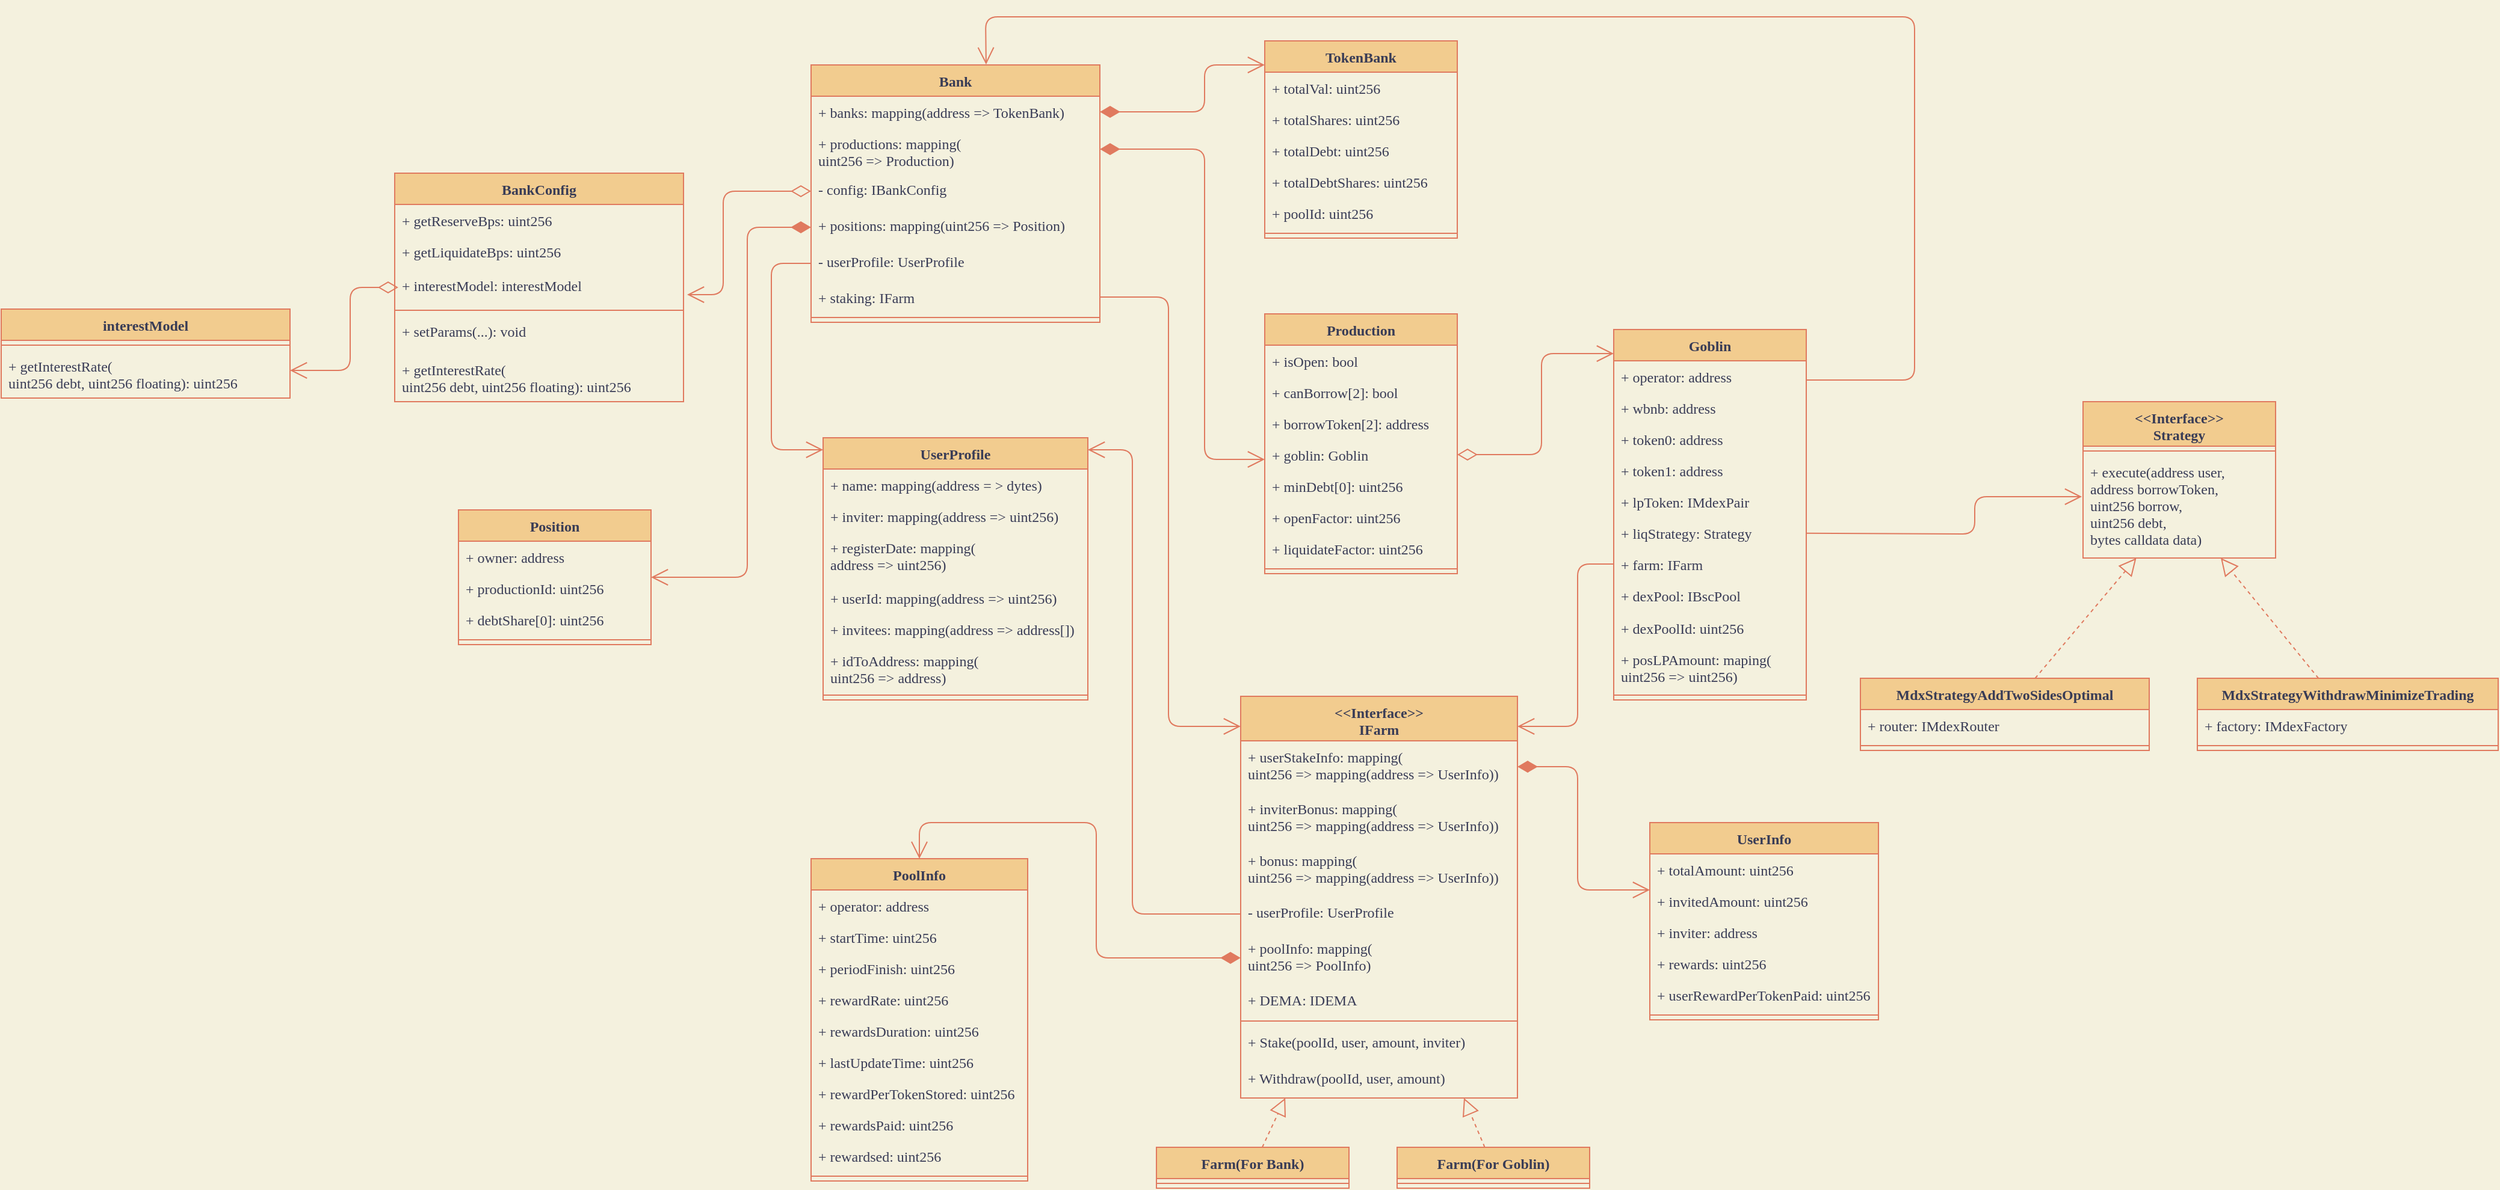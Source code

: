 <mxfile version="12.2.4" pages="1"><diagram id="jswmAK12UX1AshvY_wTH" name="Page-1"><mxGraphModel dx="1040" dy="765" grid="1" gridSize="10" guides="1" tooltips="1" connect="1" arrows="1" fold="1" page="1" pageScale="1" pageWidth="827" pageHeight="1169" background="#F4F1DE" math="0" shadow="0"><root><mxCell id="0"/><mxCell id="1" parent="0"/><mxCell id="24" value="Bank" style="swimlane;fontStyle=1;align=center;verticalAlign=top;childLayout=stackLayout;horizontal=1;startSize=26;horizontalStack=0;resizeParent=1;resizeParentMax=0;resizeLast=0;collapsible=1;marginBottom=0;fillColor=#F2CC8F;strokeColor=#E07A5F;fontColor=#393C56;fontFamily=Times New Roman;" parent="1" vertex="1"><mxGeometry x="693" y="60" width="240" height="214" as="geometry"/></mxCell><mxCell id="25" value="+ banks: mapping(address =&gt; TokenBank)" style="text;strokeColor=none;fillColor=none;align=left;verticalAlign=top;spacingLeft=4;spacingRight=4;overflow=hidden;rotatable=0;points=[[0,0.5],[1,0.5]];portConstraint=eastwest;fontColor=#393C56;fontFamily=Times New Roman;" parent="24" vertex="1"><mxGeometry y="26" width="240" height="26" as="geometry"/></mxCell><mxCell id="26" value="+ productions: mapping(&#10;uint256 =&gt; Production)" style="text;strokeColor=none;fillColor=none;align=left;verticalAlign=top;spacingLeft=4;spacingRight=4;overflow=hidden;rotatable=0;points=[[0,0.5],[1,0.5]];portConstraint=eastwest;fontColor=#393C56;fontFamily=Times New Roman;" parent="24" vertex="1"><mxGeometry y="52" width="240" height="38" as="geometry"/></mxCell><mxCell id="57" value="- config: IBankConfig" style="text;strokeColor=none;fillColor=none;align=left;verticalAlign=top;spacingLeft=4;spacingRight=4;overflow=hidden;rotatable=0;points=[[0,0.5],[1,0.5]];portConstraint=eastwest;fontColor=#393C56;fontFamily=Times New Roman;" parent="24" vertex="1"><mxGeometry y="90" width="240" height="30" as="geometry"/></mxCell><mxCell id="27" value="+ positions: mapping(uint256 =&gt; Position)" style="text;strokeColor=none;fillColor=none;align=left;verticalAlign=top;spacingLeft=4;spacingRight=4;overflow=hidden;rotatable=0;points=[[0,0.5],[1,0.5]];portConstraint=eastwest;fontColor=#393C56;fontFamily=Times New Roman;" parent="24" vertex="1"><mxGeometry y="120" width="240" height="30" as="geometry"/></mxCell><mxCell id="148" value="- userProfile: UserProfile" style="text;strokeColor=none;fillColor=none;align=left;verticalAlign=top;spacingLeft=4;spacingRight=4;overflow=hidden;rotatable=0;points=[[0,0.5],[1,0.5]];portConstraint=eastwest;fontColor=#393C56;fontFamily=Times New Roman;" parent="24" vertex="1"><mxGeometry y="150" width="240" height="30" as="geometry"/></mxCell><mxCell id="153" value="+ staking: IFarm" style="text;strokeColor=none;fillColor=none;align=left;verticalAlign=top;spacingLeft=4;spacingRight=4;overflow=hidden;rotatable=0;points=[[0,0.5],[1,0.5]];portConstraint=eastwest;fontColor=#393C56;fontFamily=Times New Roman;" parent="24" vertex="1"><mxGeometry y="180" width="240" height="26" as="geometry"/></mxCell><mxCell id="28" value="" style="line;strokeWidth=1;fillColor=none;align=left;verticalAlign=middle;spacingTop=-1;spacingLeft=3;spacingRight=3;rotatable=0;labelPosition=right;points=[];portConstraint=eastwest;strokeColor=#E07A5F;fontColor=#393C56;fontFamily=Times New Roman;labelBackgroundColor=#F4F1DE;" parent="24" vertex="1"><mxGeometry y="206" width="240" height="8" as="geometry"/></mxCell><mxCell id="32" value="TokenBank" style="swimlane;fontStyle=1;align=center;verticalAlign=top;childLayout=stackLayout;horizontal=1;startSize=26;horizontalStack=0;resizeParent=1;resizeParentMax=0;resizeLast=0;collapsible=1;marginBottom=0;fillColor=#F2CC8F;strokeColor=#E07A5F;fontColor=#393C56;fontFamily=Times New Roman;" parent="1" vertex="1"><mxGeometry x="1070" y="40.0" width="160" height="164" as="geometry"/></mxCell><mxCell id="33" value="+ totalVal: uint256" style="text;strokeColor=none;fillColor=none;align=left;verticalAlign=top;spacingLeft=4;spacingRight=4;overflow=hidden;rotatable=0;points=[[0,0.5],[1,0.5]];portConstraint=eastwest;fontColor=#393C56;labelBackgroundColor=none;fontFamily=Times New Roman;" parent="32" vertex="1"><mxGeometry y="26" width="160" height="26" as="geometry"/></mxCell><mxCell id="196" value="+ totalShares: uint256" style="text;strokeColor=none;fillColor=none;align=left;verticalAlign=top;spacingLeft=4;spacingRight=4;overflow=hidden;rotatable=0;points=[[0,0.5],[1,0.5]];portConstraint=eastwest;fontColor=#393C56;labelBackgroundColor=none;fontFamily=Times New Roman;" parent="32" vertex="1"><mxGeometry y="52" width="160" height="26" as="geometry"/></mxCell><mxCell id="34" value="+ totalDebt: uint256" style="text;strokeColor=none;fillColor=none;align=left;verticalAlign=top;spacingLeft=4;spacingRight=4;overflow=hidden;rotatable=0;points=[[0,0.5],[1,0.5]];portConstraint=eastwest;fontColor=#393C56;fontFamily=Times New Roman;" parent="32" vertex="1"><mxGeometry y="78" width="160" height="26" as="geometry"/></mxCell><mxCell id="37" value="+ totalDebtShares: uint256" style="text;strokeColor=none;fillColor=none;align=left;verticalAlign=top;spacingLeft=4;spacingRight=4;overflow=hidden;rotatable=0;points=[[0,0.5],[1,0.5]];portConstraint=eastwest;fontColor=#393C56;fontFamily=Times New Roman;" parent="32" vertex="1"><mxGeometry y="104" width="160" height="26" as="geometry"/></mxCell><mxCell id="147" value="+ poolId: uint256" style="text;strokeColor=none;fillColor=none;align=left;verticalAlign=top;spacingLeft=4;spacingRight=4;overflow=hidden;rotatable=0;points=[[0,0.5],[1,0.5]];portConstraint=eastwest;fontColor=#393C56;fontFamily=Times New Roman;" parent="32" vertex="1"><mxGeometry y="130" width="160" height="26" as="geometry"/></mxCell><mxCell id="35" value="" style="line;strokeWidth=1;fillColor=none;align=left;verticalAlign=middle;spacingTop=-1;spacingLeft=3;spacingRight=3;rotatable=0;labelPosition=right;points=[];portConstraint=eastwest;strokeColor=#E07A5F;fontColor=#393C56;fontFamily=Times New Roman;labelBackgroundColor=#F4F1DE;" parent="32" vertex="1"><mxGeometry y="156" width="160" height="8" as="geometry"/></mxCell><mxCell id="36" value="" style="endArrow=open;html=1;endSize=12;startArrow=diamondThin;startSize=14;startFill=1;edgeStyle=orthogonalEdgeStyle;align=left;verticalAlign=bottom;strokeColor=#E07A5F;fillColor=#F2CC8F;fontColor=#393C56;fontFamily=Times New Roman;labelBackgroundColor=#F4F1DE;" parent="1" source="25" target="32" edge="1"><mxGeometry x="-1" y="3" relative="1" as="geometry"><mxPoint x="933" y="100.004" as="sourcePoint"/><mxPoint x="989" y="130" as="targetPoint"/><Array as="points"><mxPoint x="1020" y="99"/><mxPoint x="1020" y="60"/></Array></mxGeometry></mxCell><mxCell id="43" value="Production" style="swimlane;fontStyle=1;align=center;verticalAlign=top;childLayout=stackLayout;horizontal=1;startSize=26;horizontalStack=0;resizeParent=1;resizeParentMax=0;resizeLast=0;collapsible=1;marginBottom=0;fillColor=#F2CC8F;strokeColor=#E07A5F;fontColor=#393C56;fontFamily=Times New Roman;" parent="1" vertex="1"><mxGeometry x="1070" y="267" width="160" height="216" as="geometry"/></mxCell><mxCell id="191" value="+ isOpen: bool" style="text;strokeColor=none;fillColor=none;align=left;verticalAlign=top;spacingLeft=4;spacingRight=4;overflow=hidden;rotatable=0;points=[[0,0.5],[1,0.5]];portConstraint=eastwest;fontColor=#393C56;fontFamily=Times New Roman;" parent="43" vertex="1"><mxGeometry y="26" width="160" height="26" as="geometry"/></mxCell><mxCell id="193" value="+ canBorrow[2]: bool" style="text;strokeColor=none;fillColor=none;align=left;verticalAlign=top;spacingLeft=4;spacingRight=4;overflow=hidden;rotatable=0;points=[[0,0.5],[1,0.5]];portConstraint=eastwest;fontColor=#393C56;fontFamily=Times New Roman;" parent="43" vertex="1"><mxGeometry y="52" width="160" height="26" as="geometry"/></mxCell><mxCell id="192" value="+ borrowToken[2]: address" style="text;strokeColor=none;fillColor=none;align=left;verticalAlign=top;spacingLeft=4;spacingRight=4;overflow=hidden;rotatable=0;points=[[0,0.5],[1,0.5]];portConstraint=eastwest;fontColor=#393C56;labelBackgroundColor=none;fontFamily=Times New Roman;" parent="43" vertex="1"><mxGeometry y="78" width="160" height="26" as="geometry"/></mxCell><mxCell id="45" value="+ goblin: Goblin" style="text;strokeColor=none;fillColor=none;align=left;verticalAlign=top;spacingLeft=4;spacingRight=4;overflow=hidden;rotatable=0;points=[[0,0.5],[1,0.5]];portConstraint=eastwest;fontColor=#393C56;fontFamily=Times New Roman;" parent="43" vertex="1"><mxGeometry y="104" width="160" height="26" as="geometry"/></mxCell><mxCell id="194" value="+ minDebt[0]: uint256" style="text;strokeColor=none;fillColor=none;align=left;verticalAlign=top;spacingLeft=4;spacingRight=4;overflow=hidden;rotatable=0;points=[[0,0.5],[1,0.5]];portConstraint=eastwest;fontColor=#393C56;fontFamily=Times New Roman;" parent="43" vertex="1"><mxGeometry y="130" width="160" height="26" as="geometry"/></mxCell><mxCell id="46" value="+ openFactor: uint256" style="text;strokeColor=none;fillColor=none;align=left;verticalAlign=top;spacingLeft=4;spacingRight=4;overflow=hidden;rotatable=0;points=[[0,0.5],[1,0.5]];portConstraint=eastwest;fontColor=#393C56;fontFamily=Times New Roman;" parent="43" vertex="1"><mxGeometry y="156" width="160" height="26" as="geometry"/></mxCell><mxCell id="49" value="+ liquidateFactor: uint256" style="text;strokeColor=none;fillColor=none;align=left;verticalAlign=top;spacingLeft=4;spacingRight=4;overflow=hidden;rotatable=0;points=[[0,0.5],[1,0.5]];portConstraint=eastwest;fontColor=#393C56;fontFamily=Times New Roman;" parent="43" vertex="1"><mxGeometry y="182" width="160" height="26" as="geometry"/></mxCell><mxCell id="47" value="" style="line;strokeWidth=1;fillColor=none;align=left;verticalAlign=middle;spacingTop=-1;spacingLeft=3;spacingRight=3;rotatable=0;labelPosition=right;points=[];portConstraint=eastwest;strokeColor=#E07A5F;fontColor=#393C56;fontFamily=Times New Roman;labelBackgroundColor=#F4F1DE;" parent="43" vertex="1"><mxGeometry y="208" width="160" height="8" as="geometry"/></mxCell><mxCell id="48" value="" style="endArrow=open;html=1;endSize=12;startArrow=diamondThin;startSize=14;startFill=1;edgeStyle=orthogonalEdgeStyle;align=left;verticalAlign=bottom;strokeColor=#E07A5F;fillColor=#F2CC8F;fontColor=#393C56;fontFamily=Times New Roman;labelBackgroundColor=#F4F1DE;" parent="1" source="26" target="43" edge="1"><mxGeometry x="-1" y="3" relative="1" as="geometry"><mxPoint x="937" y="130" as="sourcePoint"/><mxPoint x="1020" y="280" as="targetPoint"/><Array as="points"><mxPoint x="1020" y="130"/><mxPoint x="1020" y="388"/></Array></mxGeometry></mxCell><mxCell id="50" value="Position" style="swimlane;fontStyle=1;align=center;verticalAlign=top;childLayout=stackLayout;horizontal=1;startSize=26;horizontalStack=0;resizeParent=1;resizeParentMax=0;resizeLast=0;collapsible=1;marginBottom=0;fillColor=#F2CC8F;strokeColor=#E07A5F;fontColor=#393C56;fontFamily=Times New Roman;" parent="1" vertex="1"><mxGeometry x="400" y="430" width="160" height="112" as="geometry"/></mxCell><mxCell id="51" value="+ owner: address" style="text;strokeColor=none;fillColor=none;align=left;verticalAlign=top;spacingLeft=4;spacingRight=4;overflow=hidden;rotatable=0;points=[[0,0.5],[1,0.5]];portConstraint=eastwest;fontColor=#393C56;labelBackgroundColor=none;fontFamily=Times New Roman;" parent="50" vertex="1"><mxGeometry y="26" width="160" height="26" as="geometry"/></mxCell><mxCell id="52" value="+ productionId: uint256" style="text;strokeColor=none;fillColor=none;align=left;verticalAlign=top;spacingLeft=4;spacingRight=4;overflow=hidden;rotatable=0;points=[[0,0.5],[1,0.5]];portConstraint=eastwest;fontColor=#393C56;fontFamily=Times New Roman;" parent="50" vertex="1"><mxGeometry y="52" width="160" height="26" as="geometry"/></mxCell><mxCell id="53" value="+ debtShare[0]: uint256" style="text;strokeColor=none;fillColor=none;align=left;verticalAlign=top;spacingLeft=4;spacingRight=4;overflow=hidden;rotatable=0;points=[[0,0.5],[1,0.5]];portConstraint=eastwest;fontColor=#393C56;fontFamily=Times New Roman;" parent="50" vertex="1"><mxGeometry y="78" width="160" height="26" as="geometry"/></mxCell><mxCell id="55" value="" style="line;strokeWidth=1;fillColor=none;align=left;verticalAlign=middle;spacingTop=-1;spacingLeft=3;spacingRight=3;rotatable=0;labelPosition=right;points=[];portConstraint=eastwest;strokeColor=#E07A5F;fontColor=#393C56;fontFamily=Times New Roman;labelBackgroundColor=#F4F1DE;" parent="50" vertex="1"><mxGeometry y="104" width="160" height="8" as="geometry"/></mxCell><mxCell id="56" value="" style="endArrow=open;html=1;endSize=12;startArrow=diamondThin;startSize=14;startFill=1;edgeStyle=orthogonalEdgeStyle;align=left;verticalAlign=bottom;strokeColor=#E07A5F;fillColor=#F2CC8F;fontColor=#393C56;fontFamily=Times New Roman;labelBackgroundColor=#F4F1DE;" parent="1" source="27" target="50" edge="1"><mxGeometry x="-1" y="3" relative="1" as="geometry"><mxPoint x="670" y="210" as="sourcePoint"/><mxPoint x="1020" y="440" as="targetPoint"/><Array as="points"><mxPoint x="640" y="195"/><mxPoint x="640" y="486"/></Array></mxGeometry></mxCell><mxCell id="58" value="BankConfig" style="swimlane;fontStyle=1;align=center;verticalAlign=top;childLayout=stackLayout;horizontal=1;startSize=26;horizontalStack=0;resizeParent=1;resizeParentMax=0;resizeLast=0;collapsible=1;marginBottom=0;fillColor=#F2CC8F;strokeColor=#E07A5F;fontColor=#393C56;fontFamily=Times New Roman;" parent="1" vertex="1"><mxGeometry x="347" y="150" width="240" height="190" as="geometry"/></mxCell><mxCell id="59" value="+ getReserveBps: uint256" style="text;strokeColor=none;fillColor=none;align=left;verticalAlign=top;spacingLeft=4;spacingRight=4;overflow=hidden;rotatable=0;points=[[0,0.5],[1,0.5]];portConstraint=eastwest;fontColor=#393C56;fontFamily=Times New Roman;" parent="58" vertex="1"><mxGeometry y="26" width="240" height="26" as="geometry"/></mxCell><mxCell id="60" value="+ getLiquidateBps: uint256" style="text;strokeColor=none;fillColor=none;align=left;verticalAlign=top;spacingLeft=4;spacingRight=4;overflow=hidden;rotatable=0;points=[[0,0.5],[1,0.5]];portConstraint=eastwest;fontColor=#393C56;fontFamily=Times New Roman;" parent="58" vertex="1"><mxGeometry y="52" width="240" height="28" as="geometry"/></mxCell><mxCell id="61" value="+ interestModel: interestModel" style="text;strokeColor=none;fillColor=none;align=left;verticalAlign=top;spacingLeft=4;spacingRight=4;overflow=hidden;rotatable=0;points=[[0,0.5],[1,0.5]];portConstraint=eastwest;fontColor=#393C56;fontFamily=Times New Roman;" parent="58" vertex="1"><mxGeometry y="80" width="240" height="30" as="geometry"/></mxCell><mxCell id="63" value="" style="line;strokeWidth=1;fillColor=none;align=left;verticalAlign=middle;spacingTop=-1;spacingLeft=3;spacingRight=3;rotatable=0;labelPosition=right;points=[];portConstraint=eastwest;strokeColor=#E07A5F;fontColor=#393C56;fontFamily=Times New Roman;labelBackgroundColor=#F4F1DE;" parent="58" vertex="1"><mxGeometry y="110" width="240" height="8" as="geometry"/></mxCell><mxCell id="64" value="+ setParams(...): void" style="text;strokeColor=none;fillColor=none;align=left;verticalAlign=top;spacingLeft=4;spacingRight=4;overflow=hidden;rotatable=0;points=[[0,0.5],[1,0.5]];portConstraint=eastwest;fontColor=#393C56;html=1;fontFamily=Times New Roman;" parent="58" vertex="1"><mxGeometry y="118" width="240" height="32" as="geometry"/></mxCell><mxCell id="65" value="+ getInterestRate(&lt;br&gt;uint256 debt, uint256 floating): uint256" style="text;strokeColor=none;fillColor=none;align=left;verticalAlign=top;spacingLeft=4;spacingRight=4;overflow=hidden;rotatable=0;points=[[0,0.5],[1,0.5]];portConstraint=eastwest;fontColor=#393C56;html=1;fontFamily=Times New Roman;" parent="58" vertex="1"><mxGeometry y="150" width="240" height="40" as="geometry"/></mxCell><mxCell id="67" value="interestModel" style="swimlane;fontStyle=1;align=center;verticalAlign=top;childLayout=stackLayout;horizontal=1;startSize=26;horizontalStack=0;resizeParent=1;resizeParentMax=0;resizeLast=0;collapsible=1;marginBottom=0;fillColor=#F2CC8F;strokeColor=#E07A5F;fontColor=#393C56;fontFamily=Times New Roman;" parent="1" vertex="1"><mxGeometry x="20" y="263" width="240" height="74" as="geometry"/></mxCell><mxCell id="72" value="" style="line;strokeWidth=1;fillColor=none;align=left;verticalAlign=middle;spacingTop=-1;spacingLeft=3;spacingRight=3;rotatable=0;labelPosition=right;points=[];portConstraint=eastwest;strokeColor=#E07A5F;fontColor=#393C56;fontFamily=Times New Roman;labelBackgroundColor=#F4F1DE;" parent="67" vertex="1"><mxGeometry y="26" width="240" height="8" as="geometry"/></mxCell><mxCell id="74" value="+ getInterestRate(&lt;br&gt;uint256 debt, uint256 floating): uint256" style="text;strokeColor=none;fillColor=none;align=left;verticalAlign=top;spacingLeft=4;spacingRight=4;overflow=hidden;rotatable=0;points=[[0,0.5],[1,0.5]];portConstraint=eastwest;fontColor=#393C56;html=1;fontFamily=Times New Roman;" parent="67" vertex="1"><mxGeometry y="34" width="240" height="40" as="geometry"/></mxCell><mxCell id="77" value="" style="endArrow=open;html=1;endSize=12;startArrow=diamondThin;startSize=14;startFill=0;edgeStyle=orthogonalEdgeStyle;align=left;verticalAlign=bottom;strokeColor=#E07A5F;fontColor=#393C56;fontFamily=Times New Roman;labelBackgroundColor=#F4F1DE;" parent="1" edge="1"><mxGeometry x="-1" y="3" relative="1" as="geometry"><mxPoint x="350" y="245" as="sourcePoint"/><mxPoint x="260" y="314" as="targetPoint"/><Array as="points"><mxPoint x="310" y="245"/><mxPoint x="310" y="314"/></Array></mxGeometry></mxCell><mxCell id="78" value="" style="endArrow=open;html=1;endSize=12;startArrow=diamondThin;startSize=14;startFill=0;edgeStyle=orthogonalEdgeStyle;align=left;verticalAlign=bottom;strokeColor=#E07A5F;fontColor=#393C56;fontFamily=Times New Roman;labelBackgroundColor=#F4F1DE;" parent="1" source="57" edge="1"><mxGeometry x="-1" y="3" relative="1" as="geometry"><mxPoint x="640" y="180" as="sourcePoint"/><mxPoint x="590" y="251" as="targetPoint"/><Array as="points"><mxPoint x="620" y="165"/><mxPoint x="620" y="251"/></Array></mxGeometry></mxCell><mxCell id="82" value="" style="endArrow=open;html=1;endSize=12;startArrow=diamondThin;startSize=14;startFill=0;edgeStyle=orthogonalEdgeStyle;align=left;verticalAlign=bottom;strokeColor=#E07A5F;fontColor=#393C56;fontFamily=Times New Roman;labelBackgroundColor=#F4F1DE;" parent="1" source="45" target="83" edge="1"><mxGeometry x="-1" y="3" relative="1" as="geometry"><mxPoint x="1300" y="240" as="sourcePoint"/><mxPoint x="1320" y="360" as="targetPoint"/><Array as="points"><mxPoint x="1300" y="384"/><mxPoint x="1300" y="300"/></Array></mxGeometry></mxCell><mxCell id="83" value="Goblin" style="swimlane;fontStyle=1;align=center;verticalAlign=top;childLayout=stackLayout;horizontal=1;startSize=26;horizontalStack=0;resizeParent=1;resizeParentMax=0;resizeLast=0;collapsible=1;marginBottom=0;fillColor=#F2CC8F;strokeColor=#E07A5F;fontColor=#393C56;fontFamily=Times New Roman;" parent="1" vertex="1"><mxGeometry x="1360" y="280" width="160" height="308" as="geometry"/></mxCell><mxCell id="87" value="+ operator: address" style="text;strokeColor=none;fillColor=none;align=left;verticalAlign=top;spacingLeft=4;spacingRight=4;overflow=hidden;rotatable=0;points=[[0,0.5],[1,0.5]];portConstraint=eastwest;fontColor=#393C56;fontFamily=Times New Roman;" parent="83" vertex="1"><mxGeometry y="26" width="160" height="26" as="geometry"/></mxCell><mxCell id="84" value="+ wbnb: address" style="text;strokeColor=none;fillColor=none;align=left;verticalAlign=top;spacingLeft=4;spacingRight=4;overflow=hidden;rotatable=0;points=[[0,0.5],[1,0.5]];portConstraint=eastwest;fontColor=#393C56;labelBackgroundColor=none;fontFamily=Times New Roman;" parent="83" vertex="1"><mxGeometry y="52" width="160" height="26" as="geometry"/></mxCell><mxCell id="85" value="+ token0: address" style="text;strokeColor=none;fillColor=none;align=left;verticalAlign=top;spacingLeft=4;spacingRight=4;overflow=hidden;rotatable=0;points=[[0,0.5],[1,0.5]];portConstraint=eastwest;fontColor=#393C56;fontFamily=Times New Roman;" parent="83" vertex="1"><mxGeometry y="78" width="160" height="26" as="geometry"/></mxCell><mxCell id="86" value="+ token1: address" style="text;strokeColor=none;fillColor=none;align=left;verticalAlign=top;spacingLeft=4;spacingRight=4;overflow=hidden;rotatable=0;points=[[0,0.5],[1,0.5]];portConstraint=eastwest;fontColor=#393C56;fontFamily=Times New Roman;" parent="83" vertex="1"><mxGeometry y="104" width="160" height="26" as="geometry"/></mxCell><mxCell id="89" value="+ lpToken: IMdexPair" style="text;strokeColor=none;fillColor=none;align=left;verticalAlign=top;spacingLeft=4;spacingRight=4;overflow=hidden;rotatable=0;points=[[0,0.5],[1,0.5]];portConstraint=eastwest;fontColor=#393C56;fontFamily=Times New Roman;" parent="83" vertex="1"><mxGeometry y="130" width="160" height="26" as="geometry"/></mxCell><mxCell id="90" value="+ liqStrategy: Strategy" style="text;strokeColor=none;fillColor=none;align=left;verticalAlign=top;spacingLeft=4;spacingRight=4;overflow=hidden;rotatable=0;points=[[0,0.5],[1,0.5]];portConstraint=eastwest;fontColor=#393C56;fontFamily=Times New Roman;" parent="83" vertex="1"><mxGeometry y="156" width="160" height="26" as="geometry"/></mxCell><mxCell id="91" value="+ farm: IFarm" style="text;strokeColor=none;fillColor=none;align=left;verticalAlign=top;spacingLeft=4;spacingRight=4;overflow=hidden;rotatable=0;points=[[0,0.5],[1,0.5]];portConstraint=eastwest;fontColor=#393C56;fontFamily=Times New Roman;" parent="83" vertex="1"><mxGeometry y="182" width="160" height="26" as="geometry"/></mxCell><mxCell id="177" value="+ dexPool: IBscPool" style="text;strokeColor=none;fillColor=none;align=left;verticalAlign=top;spacingLeft=4;spacingRight=4;overflow=hidden;rotatable=0;points=[[0,0.5],[1,0.5]];portConstraint=eastwest;fontColor=#393C56;fontFamily=Times New Roman;" parent="83" vertex="1"><mxGeometry y="208" width="160" height="27" as="geometry"/></mxCell><mxCell id="166" value="+ dexPoolId: uint256" style="text;strokeColor=none;fillColor=none;align=left;verticalAlign=top;spacingLeft=4;spacingRight=4;overflow=hidden;rotatable=0;points=[[0,0.5],[1,0.5]];portConstraint=eastwest;fontColor=#393C56;fontFamily=Times New Roman;" parent="83" vertex="1"><mxGeometry y="235" width="160" height="26" as="geometry"/></mxCell><mxCell id="198" value="+ posLPAmount: maping(&#10;uint256 =&gt; uint256)" style="text;strokeColor=none;fillColor=none;align=left;verticalAlign=top;spacingLeft=4;spacingRight=4;overflow=hidden;rotatable=0;points=[[0,0.5],[1,0.5]];portConstraint=eastwest;fontColor=#393C56;fontFamily=Times New Roman;" parent="83" vertex="1"><mxGeometry y="261" width="160" height="39" as="geometry"/></mxCell><mxCell id="88" value="" style="line;strokeWidth=1;fillColor=none;align=left;verticalAlign=middle;spacingTop=-1;spacingLeft=3;spacingRight=3;rotatable=0;labelPosition=right;points=[];portConstraint=eastwest;strokeColor=#E07A5F;fontColor=#393C56;fontFamily=Times New Roman;labelBackgroundColor=#F4F1DE;" parent="83" vertex="1"><mxGeometry y="300" width="160" height="8" as="geometry"/></mxCell><mxCell id="92" value="" style="endArrow=open;endFill=1;endSize=12;html=1;strokeColor=#E07A5F;fillColor=#F2CC8F;fontColor=#393C56;entryX=0.606;entryY=-0.002;entryDx=0;entryDy=0;entryPerimeter=0;exitX=1;exitY=0.615;exitDx=0;exitDy=0;exitPerimeter=0;fontFamily=Times New Roman;labelBackgroundColor=#F4F1DE;" parent="1" source="87" target="24" edge="1"><mxGeometry width="160" relative="1" as="geometry"><mxPoint x="1520" y="400" as="sourcePoint"/><mxPoint x="900" y="30" as="targetPoint"/><Array as="points"><mxPoint x="1610" y="322"/><mxPoint x="1610" y="20"/><mxPoint x="1240" y="20"/><mxPoint x="838" y="20"/></Array></mxGeometry></mxCell><mxCell id="110" value="Farm(For Bank)" style="swimlane;fontStyle=1;align=center;verticalAlign=top;childLayout=stackLayout;horizontal=1;startSize=26;horizontalStack=0;resizeParent=1;resizeParentMax=0;resizeLast=0;collapsible=1;marginBottom=0;fillColor=#F2CC8F;strokeColor=#E07A5F;fontColor=#393C56;fontFamily=Times New Roman;" parent="1" vertex="1"><mxGeometry x="980" y="960" width="160" height="34" as="geometry"/></mxCell><mxCell id="113" value="" style="line;strokeWidth=1;fillColor=none;align=left;verticalAlign=middle;spacingTop=-1;spacingLeft=3;spacingRight=3;rotatable=0;labelPosition=right;points=[];portConstraint=eastwest;strokeColor=#E07A5F;fontColor=#393C56;fontFamily=Times New Roman;labelBackgroundColor=#F4F1DE;" parent="110" vertex="1"><mxGeometry y="26" width="160" height="8" as="geometry"/></mxCell><mxCell id="127" value="&lt;&lt;Interface&gt;&gt;&#10;Strategy" style="swimlane;fontStyle=1;align=center;verticalAlign=top;childLayout=stackLayout;horizontal=1;startSize=37;horizontalStack=0;resizeParent=1;resizeParentMax=0;resizeLast=0;collapsible=1;marginBottom=0;rounded=0;sketch=0;strokeColor=#E07A5F;fillColor=#F2CC8F;fontColor=#393C56;fontFamily=Times New Roman;" parent="1" vertex="1"><mxGeometry x="1750" y="340" width="160" height="130" as="geometry"/></mxCell><mxCell id="129" value="" style="line;strokeWidth=1;fillColor=none;align=left;verticalAlign=middle;spacingTop=-1;spacingLeft=3;spacingRight=3;rotatable=0;labelPosition=right;points=[];portConstraint=eastwest;strokeColor=#E07A5F;fontColor=#393C56;fontFamily=Times New Roman;labelBackgroundColor=#F4F1DE;" parent="127" vertex="1"><mxGeometry y="37" width="160" height="8" as="geometry"/></mxCell><mxCell id="130" value="+ execute(address user, &#10;address borrowToken, &#10;uint256 borrow, &#10;uint256 debt, &#10;bytes calldata data)" style="text;strokeColor=none;fillColor=none;align=left;verticalAlign=top;spacingLeft=4;spacingRight=4;overflow=hidden;rotatable=0;points=[[0,0.5],[1,0.5]];portConstraint=eastwest;fontColor=#393C56;fontFamily=Times New Roman;" parent="127" vertex="1"><mxGeometry y="45" width="160" height="85" as="geometry"/></mxCell><mxCell id="131" value="MdxStrategyAddTwoSidesOptimal" style="swimlane;fontStyle=1;align=center;verticalAlign=top;childLayout=stackLayout;horizontal=1;startSize=26;horizontalStack=0;resizeParent=1;resizeParentMax=0;resizeLast=0;collapsible=1;marginBottom=0;rounded=0;sketch=0;strokeColor=#E07A5F;fillColor=#F2CC8F;fontColor=#393C56;fontFamily=Times New Roman;" parent="1" vertex="1"><mxGeometry x="1565" y="570" width="240" height="60" as="geometry"><mxRectangle x="1630" y="560" width="230" height="26" as="alternateBounds"/></mxGeometry></mxCell><mxCell id="132" value="+ router: IMdexRouter" style="text;strokeColor=none;fillColor=none;align=left;verticalAlign=top;spacingLeft=4;spacingRight=4;overflow=hidden;rotatable=0;points=[[0,0.5],[1,0.5]];portConstraint=eastwest;fontColor=#393C56;fontFamily=Times New Roman;" parent="131" vertex="1"><mxGeometry y="26" width="240" height="26" as="geometry"/></mxCell><mxCell id="133" value="" style="line;strokeWidth=1;fillColor=none;align=left;verticalAlign=middle;spacingTop=-1;spacingLeft=3;spacingRight=3;rotatable=0;labelPosition=right;points=[];portConstraint=eastwest;strokeColor=#E07A5F;fontColor=#393C56;fontFamily=Times New Roman;labelBackgroundColor=#F4F1DE;" parent="131" vertex="1"><mxGeometry y="52" width="240" height="8" as="geometry"/></mxCell><mxCell id="135" value="MdxStrategyWithdrawMinimizeTrading" style="swimlane;fontStyle=1;align=center;verticalAlign=top;childLayout=stackLayout;horizontal=1;startSize=26;horizontalStack=0;resizeParent=1;resizeParentMax=0;resizeLast=0;collapsible=1;marginBottom=0;rounded=0;sketch=0;strokeColor=#E07A5F;fillColor=#F2CC8F;fontColor=#393C56;fontFamily=Times New Roman;" parent="1" vertex="1"><mxGeometry x="1845" y="570" width="250" height="60" as="geometry"/></mxCell><mxCell id="136" value="+ factory: IMdexFactory" style="text;strokeColor=none;fillColor=none;align=left;verticalAlign=top;spacingLeft=4;spacingRight=4;overflow=hidden;rotatable=0;points=[[0,0.5],[1,0.5]];portConstraint=eastwest;fontColor=#393C56;fontFamily=Times New Roman;" parent="135" vertex="1"><mxGeometry y="26" width="250" height="26" as="geometry"/></mxCell><mxCell id="137" value="" style="line;strokeWidth=1;fillColor=none;align=left;verticalAlign=middle;spacingTop=-1;spacingLeft=3;spacingRight=3;rotatable=0;labelPosition=right;points=[];portConstraint=eastwest;strokeColor=#E07A5F;fontColor=#393C56;fontFamily=Times New Roman;labelBackgroundColor=#F4F1DE;" parent="135" vertex="1"><mxGeometry y="52" width="250" height="8" as="geometry"/></mxCell><mxCell id="139" value="" style="endArrow=block;dashed=1;endFill=0;endSize=12;html=1;strokeColor=#E07A5F;fillColor=#F2CC8F;fontColor=#393C56;fontFamily=Times New Roman;labelBackgroundColor=#F4F1DE;" parent="1" source="131" target="130" edge="1"><mxGeometry width="160" relative="1" as="geometry"><mxPoint x="1690" y="540" as="sourcePoint"/><mxPoint x="1850" y="540" as="targetPoint"/></mxGeometry></mxCell><mxCell id="141" value="" style="endArrow=block;dashed=1;endFill=0;endSize=12;html=1;strokeColor=#E07A5F;fillColor=#F2CC8F;fontColor=#393C56;fontFamily=Times New Roman;labelBackgroundColor=#F4F1DE;" parent="1" source="135" target="130" edge="1"><mxGeometry width="160" relative="1" as="geometry"><mxPoint x="1880" y="558.13" as="sourcePoint"/><mxPoint x="2035" y="460" as="targetPoint"/></mxGeometry></mxCell><mxCell id="149" value="&lt;&lt;Interface&gt;&gt;&#10;IFarm" style="swimlane;fontStyle=1;align=center;verticalAlign=top;childLayout=stackLayout;horizontal=1;startSize=37;horizontalStack=0;resizeParent=1;resizeParentMax=0;resizeLast=0;collapsible=1;marginBottom=0;rounded=0;sketch=0;strokeColor=#E07A5F;fillColor=#F2CC8F;fontColor=#393C56;fontFamily=Times New Roman;" parent="1" vertex="1"><mxGeometry x="1050" y="585" width="230" height="334" as="geometry"/></mxCell><mxCell id="162" value="+ userStakeInfo: mapping(&#10;uint256 =&gt; mapping(address =&gt; UserInfo))" style="text;strokeColor=none;fillColor=none;align=left;verticalAlign=top;spacingLeft=4;spacingRight=4;overflow=hidden;rotatable=0;points=[[0,0.5],[1,0.5]];portConstraint=eastwest;fontColor=#393C56;fontFamily=Times New Roman;" parent="149" vertex="1"><mxGeometry y="37" width="230" height="43" as="geometry"/></mxCell><mxCell id="201" value="+ inviterBonus: mapping(&#10;uint256 =&gt; mapping(address =&gt; UserInfo))" style="text;strokeColor=none;fillColor=none;align=left;verticalAlign=top;spacingLeft=4;spacingRight=4;overflow=hidden;rotatable=0;points=[[0,0.5],[1,0.5]];portConstraint=eastwest;fontColor=#393C56;fontFamily=Times New Roman;" parent="149" vertex="1"><mxGeometry y="80" width="230" height="43" as="geometry"/></mxCell><mxCell id="202" value="+ bonus: mapping(&#10;uint256 =&gt; mapping(address =&gt; UserInfo))" style="text;strokeColor=none;fillColor=none;align=left;verticalAlign=top;spacingLeft=4;spacingRight=4;overflow=hidden;rotatable=0;points=[[0,0.5],[1,0.5]];portConstraint=eastwest;fontColor=#393C56;fontFamily=Times New Roman;" parent="149" vertex="1"><mxGeometry y="123" width="230" height="43" as="geometry"/></mxCell><mxCell id="203" value="- userProfile: UserProfile" style="text;strokeColor=none;fillColor=none;align=left;verticalAlign=top;spacingLeft=4;spacingRight=4;overflow=hidden;rotatable=0;points=[[0,0.5],[1,0.5]];portConstraint=eastwest;fontColor=#393C56;fontFamily=Times New Roman;" parent="149" vertex="1"><mxGeometry y="166" width="230" height="30" as="geometry"/></mxCell><mxCell id="163" value="+ poolInfo: mapping(&#10;uint256 =&gt; PoolInfo)" style="text;strokeColor=none;fillColor=none;align=left;verticalAlign=top;spacingLeft=4;spacingRight=4;overflow=hidden;rotatable=0;points=[[0,0.5],[1,0.5]];portConstraint=eastwest;fontColor=#393C56;fontFamily=Times New Roman;" parent="149" vertex="1"><mxGeometry y="196" width="230" height="43" as="geometry"/></mxCell><mxCell id="180" value="+ DEMA: IDEMA" style="text;strokeColor=none;fillColor=none;align=left;verticalAlign=top;spacingLeft=4;spacingRight=4;overflow=hidden;rotatable=0;points=[[0,0.5],[1,0.5]];portConstraint=eastwest;fontColor=#393C56;fontFamily=Times New Roman;" parent="149" vertex="1"><mxGeometry y="239" width="230" height="27" as="geometry"/></mxCell><mxCell id="150" value="" style="line;strokeWidth=1;fillColor=none;align=left;verticalAlign=middle;spacingTop=-1;spacingLeft=3;spacingRight=3;rotatable=0;labelPosition=right;points=[];portConstraint=eastwest;strokeColor=#E07A5F;fontColor=#393C56;fontFamily=Times New Roman;labelBackgroundColor=#F4F1DE;" parent="149" vertex="1"><mxGeometry y="266" width="230" height="8" as="geometry"/></mxCell><mxCell id="151" value="+ Stake(poolId, user, amount, inviter)" style="text;strokeColor=none;fillColor=none;align=left;verticalAlign=top;spacingLeft=4;spacingRight=4;overflow=hidden;rotatable=0;points=[[0,0.5],[1,0.5]];portConstraint=eastwest;fontColor=#393C56;fontFamily=Times New Roman;" parent="149" vertex="1"><mxGeometry y="274" width="230" height="30" as="geometry"/></mxCell><mxCell id="155" value="+ Withdraw(poolId, user, amount)" style="text;strokeColor=none;fillColor=none;align=left;verticalAlign=top;spacingLeft=4;spacingRight=4;overflow=hidden;rotatable=0;points=[[0,0.5],[1,0.5]];portConstraint=eastwest;fontColor=#393C56;fontFamily=Times New Roman;" parent="149" vertex="1"><mxGeometry y="304" width="230" height="30" as="geometry"/></mxCell><mxCell id="152" value="" style="endArrow=open;html=1;edgeStyle=orthogonalEdgeStyle;strokeColor=#E07A5F;fillColor=#F2CC8F;fontColor=#393C56;endFill=0;endSize=12;fontFamily=Times New Roman;labelBackgroundColor=#F4F1DE;" parent="1" source="91" target="149" edge="1"><mxGeometry relative="1" as="geometry"><mxPoint x="1410" y="475.0" as="sourcePoint"/><mxPoint x="1350" y="760" as="targetPoint"/><Array as="points"><mxPoint x="1330" y="475"/><mxPoint x="1330" y="610"/></Array></mxGeometry></mxCell><mxCell id="154" value="" style="endArrow=open;html=1;edgeStyle=orthogonalEdgeStyle;strokeColor=#E07A5F;fillColor=#F2CC8F;fontColor=#393C56;endFill=0;endSize=12;fontFamily=Times New Roman;labelBackgroundColor=#F4F1DE;" parent="1" source="153" target="149" edge="1"><mxGeometry relative="1" as="geometry"><mxPoint x="970" y="210" as="sourcePoint"/><mxPoint x="960" y="750" as="targetPoint"/><Array as="points"><mxPoint x="990" y="253"/><mxPoint x="990" y="610"/></Array></mxGeometry></mxCell><mxCell id="156" value="Farm(For Goblin)" style="swimlane;fontStyle=1;align=center;verticalAlign=top;childLayout=stackLayout;horizontal=1;startSize=26;horizontalStack=0;resizeParent=1;resizeParentMax=0;resizeLast=0;collapsible=1;marginBottom=0;fillColor=#F2CC8F;strokeColor=#E07A5F;fontColor=#393C56;fontFamily=Times New Roman;" parent="1" vertex="1"><mxGeometry x="1180" y="960" width="160" height="34" as="geometry"/></mxCell><mxCell id="159" value="" style="line;strokeWidth=1;fillColor=none;align=left;verticalAlign=middle;spacingTop=-1;spacingLeft=3;spacingRight=3;rotatable=0;labelPosition=right;points=[];portConstraint=eastwest;strokeColor=#E07A5F;fontColor=#393C56;fontFamily=Times New Roman;labelBackgroundColor=#F4F1DE;" parent="156" vertex="1"><mxGeometry y="26" width="160" height="8" as="geometry"/></mxCell><mxCell id="160" value="" style="endArrow=block;dashed=1;endFill=0;endSize=12;html=1;strokeColor=#E07A5F;fillColor=#F2CC8F;fontColor=#393C56;fontFamily=Times New Roman;labelBackgroundColor=#F4F1DE;" parent="1" source="110" target="149" edge="1"><mxGeometry width="160" relative="1" as="geometry"><mxPoint x="1060" y="840" as="sourcePoint"/><mxPoint x="1134.055" y="750" as="targetPoint"/></mxGeometry></mxCell><mxCell id="161" value="" style="endArrow=block;dashed=1;endFill=0;endSize=12;html=1;strokeColor=#E07A5F;fillColor=#F2CC8F;fontColor=#393C56;fontFamily=Times New Roman;labelBackgroundColor=#F4F1DE;" parent="1" source="156" target="149" edge="1"><mxGeometry width="160" relative="1" as="geometry"><mxPoint x="1160.005" y="855" as="sourcePoint"/><mxPoint x="1211.908" y="780" as="targetPoint"/></mxGeometry></mxCell><mxCell id="164" value="PoolInfo" style="swimlane;fontStyle=1;align=center;verticalAlign=top;childLayout=stackLayout;horizontal=1;startSize=26;horizontalStack=0;resizeParent=1;resizeParentMax=0;resizeLast=0;collapsible=1;marginBottom=0;fillColor=#F2CC8F;strokeColor=#E07A5F;fontColor=#393C56;fontFamily=Times New Roman;" parent="1" vertex="1"><mxGeometry x="693" y="720" width="180" height="268" as="geometry"/></mxCell><mxCell id="165" value="+ operator: address" style="text;strokeColor=none;fillColor=none;align=left;verticalAlign=top;spacingLeft=4;spacingRight=4;overflow=hidden;rotatable=0;points=[[0,0.5],[1,0.5]];portConstraint=eastwest;fontColor=#393C56;labelBackgroundColor=none;fontFamily=Times New Roman;" parent="164" vertex="1"><mxGeometry y="26" width="180" height="26" as="geometry"/></mxCell><mxCell id="167" value="+ startTime: uint256" style="text;strokeColor=none;fillColor=none;align=left;verticalAlign=top;spacingLeft=4;spacingRight=4;overflow=hidden;rotatable=0;points=[[0,0.5],[1,0.5]];portConstraint=eastwest;fontColor=#393C56;fontFamily=Times New Roman;" parent="164" vertex="1"><mxGeometry y="52" width="180" height="26" as="geometry"/></mxCell><mxCell id="181" value="+ periodFinish: uint256" style="text;strokeColor=none;fillColor=none;align=left;verticalAlign=top;spacingLeft=4;spacingRight=4;overflow=hidden;rotatable=0;points=[[0,0.5],[1,0.5]];portConstraint=eastwest;fontColor=#393C56;fontFamily=Times New Roman;" parent="164" vertex="1"><mxGeometry y="78" width="180" height="26" as="geometry"/></mxCell><mxCell id="182" value="+ rewardRate: uint256" style="text;strokeColor=none;fillColor=none;align=left;verticalAlign=top;spacingLeft=4;spacingRight=4;overflow=hidden;rotatable=0;points=[[0,0.5],[1,0.5]];portConstraint=eastwest;fontColor=#393C56;fontFamily=Times New Roman;" parent="164" vertex="1"><mxGeometry y="104" width="180" height="26" as="geometry"/></mxCell><mxCell id="183" value="+ rewardsDuration: uint256" style="text;strokeColor=none;fillColor=none;align=left;verticalAlign=top;spacingLeft=4;spacingRight=4;overflow=hidden;rotatable=0;points=[[0,0.5],[1,0.5]];portConstraint=eastwest;fontColor=#393C56;fontFamily=Times New Roman;" parent="164" vertex="1"><mxGeometry y="130" width="180" height="26" as="geometry"/></mxCell><mxCell id="184" value="+ lastUpdateTime: uint256" style="text;strokeColor=none;fillColor=none;align=left;verticalAlign=top;spacingLeft=4;spacingRight=4;overflow=hidden;rotatable=0;points=[[0,0.5],[1,0.5]];portConstraint=eastwest;fontColor=#393C56;fontFamily=Times New Roman;" parent="164" vertex="1"><mxGeometry y="156" width="180" height="26" as="geometry"/></mxCell><mxCell id="185" value="+ rewardPerTokenStored: uint256" style="text;strokeColor=none;fillColor=none;align=left;verticalAlign=top;spacingLeft=4;spacingRight=4;overflow=hidden;rotatable=0;points=[[0,0.5],[1,0.5]];portConstraint=eastwest;fontColor=#393C56;fontFamily=Times New Roman;" parent="164" vertex="1"><mxGeometry y="182" width="180" height="26" as="geometry"/></mxCell><mxCell id="186" value="+ rewardsPaid: uint256" style="text;strokeColor=none;fillColor=none;align=left;verticalAlign=top;spacingLeft=4;spacingRight=4;overflow=hidden;rotatable=0;points=[[0,0.5],[1,0.5]];portConstraint=eastwest;fontColor=#393C56;fontFamily=Times New Roman;" parent="164" vertex="1"><mxGeometry y="208" width="180" height="26" as="geometry"/></mxCell><mxCell id="187" value="+ rewardsed: uint256" style="text;strokeColor=none;fillColor=none;align=left;verticalAlign=top;spacingLeft=4;spacingRight=4;overflow=hidden;rotatable=0;points=[[0,0.5],[1,0.5]];portConstraint=eastwest;fontColor=#393C56;fontFamily=Times New Roman;" parent="164" vertex="1"><mxGeometry y="234" width="180" height="26" as="geometry"/></mxCell><mxCell id="168" value="" style="line;strokeWidth=1;fillColor=none;align=left;verticalAlign=middle;spacingTop=-1;spacingLeft=3;spacingRight=3;rotatable=0;labelPosition=right;points=[];portConstraint=eastwest;strokeColor=#E07A5F;fontColor=#393C56;fontFamily=Times New Roman;labelBackgroundColor=#F4F1DE;" parent="164" vertex="1"><mxGeometry y="260" width="180" height="8" as="geometry"/></mxCell><mxCell id="169" value="" style="endArrow=open;html=1;endSize=12;startArrow=diamondThin;startSize=14;startFill=1;edgeStyle=orthogonalEdgeStyle;align=left;verticalAlign=bottom;strokeColor=#E07A5F;fillColor=#F2CC8F;fontColor=#393C56;fontFamily=Times New Roman;labelBackgroundColor=#F4F1DE;" parent="1" source="163" target="164" edge="1"><mxGeometry x="-1" y="3" relative="1" as="geometry"><mxPoint x="922.76" y="690.66" as="sourcePoint"/><mxPoint x="980" y="1010" as="targetPoint"/><Array as="points"><mxPoint x="930" y="803"/><mxPoint x="930" y="690"/><mxPoint x="783" y="690"/></Array></mxGeometry></mxCell><mxCell id="170" value="UserInfo" style="swimlane;fontStyle=1;align=center;verticalAlign=top;childLayout=stackLayout;horizontal=1;startSize=26;horizontalStack=0;resizeParent=1;resizeParentMax=0;resizeLast=0;collapsible=1;marginBottom=0;fillColor=#F2CC8F;strokeColor=#E07A5F;fontColor=#393C56;fontFamily=Times New Roman;" parent="1" vertex="1"><mxGeometry x="1390" y="690" width="190" height="164" as="geometry"/></mxCell><mxCell id="171" value="+ totalAmount: uint256" style="text;strokeColor=none;fillColor=none;align=left;verticalAlign=top;spacingLeft=4;spacingRight=4;overflow=hidden;rotatable=0;points=[[0,0.5],[1,0.5]];portConstraint=eastwest;fontColor=#393C56;labelBackgroundColor=none;fontFamily=Times New Roman;" parent="170" vertex="1"><mxGeometry y="26" width="190" height="26" as="geometry"/></mxCell><mxCell id="172" value="+ invitedAmount: uint256" style="text;strokeColor=none;fillColor=none;align=left;verticalAlign=top;spacingLeft=4;spacingRight=4;overflow=hidden;rotatable=0;points=[[0,0.5],[1,0.5]];portConstraint=eastwest;fontColor=#393C56;fontFamily=Times New Roman;" parent="170" vertex="1"><mxGeometry y="52" width="190" height="26" as="geometry"/></mxCell><mxCell id="173" value="+ inviter: address" style="text;strokeColor=none;fillColor=none;align=left;verticalAlign=top;spacingLeft=4;spacingRight=4;overflow=hidden;rotatable=0;points=[[0,0.5],[1,0.5]];portConstraint=eastwest;fontColor=#393C56;fontFamily=Times New Roman;" parent="170" vertex="1"><mxGeometry y="78" width="190" height="26" as="geometry"/></mxCell><mxCell id="178" value="+ rewards: uint256" style="text;strokeColor=none;fillColor=none;align=left;verticalAlign=top;spacingLeft=4;spacingRight=4;overflow=hidden;rotatable=0;points=[[0,0.5],[1,0.5]];portConstraint=eastwest;fontColor=#393C56;fontFamily=Times New Roman;" parent="170" vertex="1"><mxGeometry y="104" width="190" height="26" as="geometry"/></mxCell><mxCell id="179" value="+ userRewardPerTokenPaid: uint256" style="text;strokeColor=none;fillColor=none;align=left;verticalAlign=top;spacingLeft=4;spacingRight=4;overflow=hidden;rotatable=0;points=[[0,0.5],[1,0.5]];portConstraint=eastwest;fontColor=#393C56;fontFamily=Times New Roman;" parent="170" vertex="1"><mxGeometry y="130" width="190" height="26" as="geometry"/></mxCell><mxCell id="174" value="" style="line;strokeWidth=1;fillColor=none;align=left;verticalAlign=middle;spacingTop=-1;spacingLeft=3;spacingRight=3;rotatable=0;labelPosition=right;points=[];portConstraint=eastwest;strokeColor=#E07A5F;fontColor=#393C56;fontFamily=Times New Roman;labelBackgroundColor=#F4F1DE;" parent="170" vertex="1"><mxGeometry y="156" width="190" height="8" as="geometry"/></mxCell><mxCell id="175" value="" style="endArrow=open;html=1;endSize=12;startArrow=diamondThin;startSize=14;startFill=1;edgeStyle=orthogonalEdgeStyle;align=left;verticalAlign=bottom;strokeColor=#E07A5F;fillColor=#F2CC8F;fontColor=#393C56;fontFamily=Times New Roman;labelBackgroundColor=#F4F1DE;" parent="1" source="162" target="170" edge="1"><mxGeometry x="-1" y="3" relative="1" as="geometry"><mxPoint x="1330" y="630" as="sourcePoint"/><mxPoint x="1330" y="760" as="targetPoint"/><Array as="points"><mxPoint x="1330" y="644"/><mxPoint x="1330" y="746"/></Array></mxGeometry></mxCell><mxCell id="199" value="" style="endArrow=open;endFill=1;endSize=12;html=1;entryX=-0.006;entryY=0.4;entryDx=0;entryDy=0;entryPerimeter=0;labelBackgroundColor=#F4F1DE;strokeColor=#E07A5F;fontColor=#393C56;" parent="1" source="90" target="130" edge="1"><mxGeometry width="160" relative="1" as="geometry"><mxPoint x="1440" y="450" as="sourcePoint"/><mxPoint x="1600" y="450" as="targetPoint"/><Array as="points"><mxPoint x="1660" y="450"/><mxPoint x="1660" y="419"/></Array></mxGeometry></mxCell><mxCell id="204" value="UserProfile" style="swimlane;fontStyle=1;align=center;verticalAlign=top;childLayout=stackLayout;horizontal=1;startSize=26;horizontalStack=0;resizeParent=1;resizeParentMax=0;resizeLast=0;collapsible=1;marginBottom=0;fillColor=#F2CC8F;strokeColor=#E07A5F;fontColor=#393C56;fontFamily=Times New Roman;" parent="1" vertex="1"><mxGeometry x="703" y="370" width="220" height="218" as="geometry"/></mxCell><mxCell id="205" value="+ name: mapping(address = &gt; dytes)" style="text;strokeColor=none;fillColor=none;align=left;verticalAlign=top;spacingLeft=4;spacingRight=4;overflow=hidden;rotatable=0;points=[[0,0.5],[1,0.5]];portConstraint=eastwest;fontColor=#393C56;labelBackgroundColor=none;fontFamily=Times New Roman;" parent="204" vertex="1"><mxGeometry y="26" width="220" height="26" as="geometry"/></mxCell><mxCell id="206" value="+ inviter: mapping(address =&gt; uint256)" style="text;strokeColor=none;fillColor=none;align=left;verticalAlign=top;spacingLeft=4;spacingRight=4;overflow=hidden;rotatable=0;points=[[0,0.5],[1,0.5]];portConstraint=eastwest;fontColor=#393C56;fontFamily=Times New Roman;" parent="204" vertex="1"><mxGeometry y="52" width="220" height="26" as="geometry"/></mxCell><mxCell id="209" value="+ registerDate: mapping(&#10;address =&gt; uint256)" style="text;strokeColor=none;fillColor=none;align=left;verticalAlign=top;spacingLeft=4;spacingRight=4;overflow=hidden;rotatable=0;points=[[0,0.5],[1,0.5]];portConstraint=eastwest;fontColor=#393C56;fontFamily=Times New Roman;" parent="204" vertex="1"><mxGeometry y="78" width="220" height="42" as="geometry"/></mxCell><mxCell id="210" value="+ userId: mapping(address =&gt; uint256)" style="text;strokeColor=none;fillColor=none;align=left;verticalAlign=top;spacingLeft=4;spacingRight=4;overflow=hidden;rotatable=0;points=[[0,0.5],[1,0.5]];portConstraint=eastwest;fontColor=#393C56;fontFamily=Times New Roman;" parent="204" vertex="1"><mxGeometry y="120" width="220" height="26" as="geometry"/></mxCell><mxCell id="211" value="+ invitees: mapping(address =&gt; address[])" style="text;strokeColor=none;fillColor=none;align=left;verticalAlign=top;spacingLeft=4;spacingRight=4;overflow=hidden;rotatable=0;points=[[0,0.5],[1,0.5]];portConstraint=eastwest;fontColor=#393C56;fontFamily=Times New Roman;" parent="204" vertex="1"><mxGeometry y="146" width="220" height="26" as="geometry"/></mxCell><mxCell id="212" value="+ idToAddress: mapping(&#10;uint256 =&gt; address)" style="text;strokeColor=none;fillColor=none;align=left;verticalAlign=top;spacingLeft=4;spacingRight=4;overflow=hidden;rotatable=0;points=[[0,0.5],[1,0.5]];portConstraint=eastwest;fontColor=#393C56;fontFamily=Times New Roman;" parent="204" vertex="1"><mxGeometry y="172" width="220" height="38" as="geometry"/></mxCell><mxCell id="208" value="" style="line;strokeWidth=1;fillColor=none;align=left;verticalAlign=middle;spacingTop=-1;spacingLeft=3;spacingRight=3;rotatable=0;labelPosition=right;points=[];portConstraint=eastwest;strokeColor=#E07A5F;fontColor=#393C56;fontFamily=Times New Roman;labelBackgroundColor=#F4F1DE;" parent="204" vertex="1"><mxGeometry y="210" width="220" height="8" as="geometry"/></mxCell><mxCell id="213" value="" style="endArrow=open;html=1;edgeStyle=orthogonalEdgeStyle;strokeColor=#E07A5F;fillColor=#F2CC8F;fontColor=#393C56;endFill=0;endSize=12;fontFamily=Times New Roman;labelBackgroundColor=#F4F1DE;" parent="1" source="148" target="204" edge="1"><mxGeometry relative="1" as="geometry"><mxPoint x="620" y="255.333" as="sourcePoint"/><mxPoint x="700" y="380" as="targetPoint"/><Array as="points"><mxPoint x="660" y="225"/><mxPoint x="660" y="380"/></Array></mxGeometry></mxCell><mxCell id="214" value="" style="endArrow=open;html=1;edgeStyle=orthogonalEdgeStyle;strokeColor=#E07A5F;fillColor=#F2CC8F;fontColor=#393C56;endFill=0;endSize=12;fontFamily=Times New Roman;labelBackgroundColor=#F4F1DE;" parent="1" source="203" target="204" edge="1"><mxGeometry relative="1" as="geometry"><mxPoint x="983.5" y="369.833" as="sourcePoint"/><mxPoint x="991" y="529" as="targetPoint"/><Array as="points"><mxPoint x="960" y="766"/><mxPoint x="960" y="380"/></Array></mxGeometry></mxCell></root></mxGraphModel></diagram></mxfile>